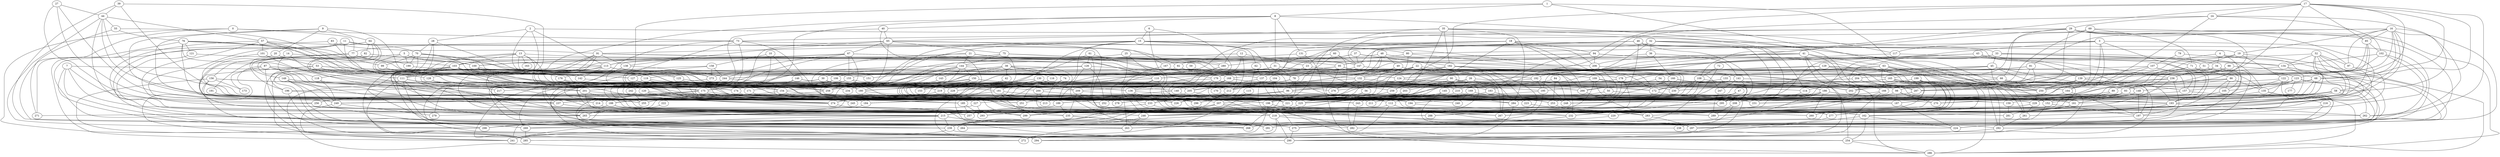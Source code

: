 
graph graphname {
    0 -- 73
0 -- 263
0 -- 285
0 -- 77
1 -- 8
1 -- 250
1 -- 227
1 -- 159
2 -- 113
2 -- 250
2 -- 28
2 -- 125
2 -- 294
3 -- 193
3 -- 195
3 -- 164
3 -- 297
3 -- 80
3 -- 117
3 -- 278
4 -- 224
4 -- 250
4 -- 34
4 -- 270
5 -- 113
5 -- 218
5 -- 110
5 -- 142
5 -- 190
6 -- 296
6 -- 226
6 -- 15
7 -- 256
7 -- 298
7 -- 275
7 -- 269
7 -- 127
8 -- 131
8 -- 261
8 -- 40
8 -- 111
8 -- 251
8 -- 31
9 -- 64
9 -- 185
9 -- 20
9 -- 125
9 -- 255
10 -- 146
10 -- 260
10 -- 158
11 -- 263
11 -- 249
11 -- 175
11 -- 70
11 -- 167
12 -- 212
12 -- 180
12 -- 205
12 -- 23
13 -- 163
13 -- 103
13 -- 265
13 -- 171
13 -- 147
13 -- 245
13 -- 151
13 -- 253
14 -- 147
14 -- 245
14 -- 118
14 -- 111
15 -- 258
15 -- 251
15 -- 104
15 -- 206
15 -- 80
15 -- 242
15 -- 19
15 -- 245
15 -- 91
15 -- 62
16 -- 97
16 -- 147
16 -- 262
16 -- 275
16 -- 299
16 -- 81
16 -- 114
16 -- 19
16 -- 85
16 -- 68
16 -- 58
17 -- 96
17 -- 68
17 -- 262
17 -- 201
17 -- 108
17 -- 85
17 -- 24
17 -- 123
17 -- 157
17 -- 94
18 -- 98
18 -- 136
18 -- 266
18 -- 203
18 -- 50
18 -- 23
18 -- 280
18 -- 94
19 -- 164
19 -- 51
19 -- 122
19 -- 286
20 -- 196
20 -- 53
21 -- 68
21 -- 229
21 -- 166
21 -- 110
21 -- 144
21 -- 30
22 -- 160
22 -- 132
22 -- 298
22 -- 267
22 -- 110
22 -- 282
23 -- 168
23 -- 178
23 -- 181
23 -- 56
24 -- 102
24 -- 221
24 -- 183
24 -- 58
24 -- 29
25 -- 281
25 -- 278
25 -- 230
25 -- 103
26 -- 267
26 -- 233
26 -- 203
26 -- 114
26 -- 210
26 -- 183
26 -- 255
27 -- 256
27 -- 249
27 -- 274
27 -- 44
28 -- 268
28 -- 244
28 -- 237
28 -- 70
29 -- 66
29 -- 292
29 -- 136
29 -- 73
29 -- 273
29 -- 218
29 -- 93
29 -- 286
29 -- 287
30 -- 136
30 -- 196
30 -- 180
30 -- 255
31 -- 266
31 -- 141
31 -- 78
31 -- 111
31 -- 151
31 -- 155
32 -- 192
32 -- 33
32 -- 36
32 -- 295
32 -- 147
32 -- 253
33 -- 34
33 -- 134
33 -- 135
33 -- 202
33 -- 45
33 -- 253
34 -- 292
34 -- 236
34 -- 209
34 -- 275
35 -- 65
35 -- 198
35 -- 203
35 -- 114
35 -- 117
35 -- 182
35 -- 284
36 -- 160
36 -- 100
36 -- 141
37 -- 154
37 -- 147
37 -- 181
37 -- 182
37 -- 223
38 -- 74
38 -- 42
38 -- 221
38 -- 274
38 -- 116
38 -- 143
38 -- 189
39 -- 211
39 -- 44
39 -- 254
39 -- 239
40 -- 153
40 -- 275
40 -- 65
41 -- 288
41 -- 98
41 -- 166
41 -- 137
41 -- 110
41 -- 206
41 -- 63
42 -- 153
43 -- 258
43 -- 51
43 -- 148
43 -- 186
43 -- 71
44 -- 265
44 -- 298
44 -- 213
44 -- 55
44 -- 57
44 -- 221
45 -- 197
45 -- 193
45 -- 200
45 -- 204
45 -- 112
45 -- 250
46 -- 97
46 -- 131
46 -- 180
46 -- 215
46 -- 280
46 -- 284
47 -- 232
47 -- 243
47 -- 198
48 -- 92
48 -- 105
48 -- 212
48 -- 49
48 -- 255
49 -- 212
49 -- 132
49 -- 109
50 -- 256
50 -- 290
51 -- 291
51 -- 89
51 -- 123
51 -- 93
52 -- 224
52 -- 193
52 -- 229
52 -- 134
52 -- 97
52 -- 257
52 -- 289
52 -- 175
53 -- 128
53 -- 196
53 -- 299
53 -- 175
53 -- 155
53 -- 125
54 -- 208
54 -- 266
54 -- 230
55 -- 136
55 -- 76
55 -- 271
56 -- 225
56 -- 213
57 -- 257
57 -- 101
57 -- 267
57 -- 209
57 -- 181
57 -- 92
58 -- 262
58 -- 152
58 -- 253
58 -- 159
59 -- 78
60 -- 106
60 -- 147
60 -- 276
60 -- 78
61 -- 96
61 -- 260
61 -- 188
61 -- 126
62 -- 137
62 -- 115
63 -- 288
63 -- 66
63 -- 228
63 -- 261
63 -- 152
63 -- 292
63 -- 133
64 -- 296
64 -- 201
64 -- 140
64 -- 239
64 -- 82
65 -- 224
65 -- 67
65 -- 230
65 -- 265
65 -- 138
65 -- 75
65 -- 112
66 -- 229
66 -- 140
66 -- 174
66 -- 272
66 -- 148
67 -- 192
67 -- 291
67 -- 100
67 -- 128
67 -- 244
67 -- 280
67 -- 155
67 -- 285
68 -- 105
68 -- 205
68 -- 248
68 -- 189
69 -- 165
69 -- 210
69 -- 85
69 -- 250
69 -- 71
70 -- 99
70 -- 294
70 -- 205
70 -- 273
70 -- 181
70 -- 190
71 -- 267
71 -- 284
71 -- 86
72 -- 291
72 -- 108
73 -- 292
73 -- 236
73 -- 77
73 -- 246
73 -- 152
73 -- 251
74 -- 181
74 -- 213
75 -- 206
75 -- 144
75 -- 113
75 -- 280
75 -- 219
76 -- 258
76 -- 99
76 -- 183
76 -- 271
76 -- 214
76 -- 121
76 -- 124
77 -- 100
77 -- 156
77 -- 190
77 -- 191
78 -- 96
78 -- 193
78 -- 198
78 -- 205
78 -- 212
79 -- 161
79 -- 107
80 -- 113
80 -- 172
80 -- 189
81 -- 172
81 -- 228
81 -- 230
81 -- 127
82 -- 188
82 -- 100
82 -- 149
83 -- 176
83 -- 241
83 -- 91
84 -- 248
84 -- 96
84 -- 253
85 -- 102
85 -- 266
85 -- 172
85 -- 215
86 -- 98
86 -- 197
86 -- 135
86 -- 105
86 -- 249
86 -- 93
87 -- 290
87 -- 173
87 -- 241
87 -- 184
87 -- 287
87 -- 284
87 -- 127
88 -- 162
88 -- 236
88 -- 213
89 -- 152
89 -- 184
89 -- 270
90 -- 202
90 -- 171
90 -- 268
90 -- 274
90 -- 210
90 -- 251
91 -- 257
91 -- 138
91 -- 299
91 -- 172
91 -- 274
91 -- 212
91 -- 251
91 -- 95
92 -- 137
92 -- 268
92 -- 93
92 -- 286
92 -- 287
93 -- 161
93 -- 194
93 -- 278
93 -- 187
93 -- 286
94 -- 167
94 -- 206
94 -- 277
94 -- 183
94 -- 220
94 -- 95
95 -- 194
95 -- 165
95 -- 135
95 -- 245
95 -- 119
96 -- 226
96 -- 233
96 -- 248
96 -- 185
96 -- 251
97 -- 260
98 -- 226
98 -- 295
98 -- 270
98 -- 152
98 -- 187
99 -- 203
99 -- 119
100 -- 231
100 -- 106
100 -- 174
100 -- 212
101 -- 103
101 -- 270
101 -- 217
102 -- 197
102 -- 134
102 -- 268
102 -- 276
103 -- 288
103 -- 297
103 -- 171
103 -- 174
103 -- 111
103 -- 180
103 -- 118
104 -- 240
104 -- 201
104 -- 232
105 -- 193
106 -- 259
106 -- 269
106 -- 175
106 -- 255
107 -- 225
107 -- 231
107 -- 250
107 -- 124
107 -- 157
107 -- 287
108 -- 230
108 -- 295
108 -- 251
108 -- 252
108 -- 255
109 -- 288
109 -- 230
109 -- 208
109 -- 186
109 -- 188
110 -- 225
110 -- 136
110 -- 246
110 -- 219
111 -- 265
111 -- 272
111 -- 200
111 -- 120
111 -- 264
112 -- 267
112 -- 246
112 -- 285
113 -- 288
113 -- 226
113 -- 132
113 -- 168
113 -- 142
113 -- 241
113 -- 215
113 -- 187
114 -- 208
115 -- 241
115 -- 207
116 -- 290
116 -- 294
116 -- 181
117 -- 259
117 -- 139
118 -- 249
118 -- 278
119 -- 237
119 -- 278
119 -- 154
119 -- 287
120 -- 225
120 -- 274
120 -- 159
120 -- 245
121 -- 299
121 -- 134
122 -- 193
122 -- 282
122 -- 187
122 -- 174
123 -- 224
123 -- 177
123 -- 135
123 -- 205
123 -- 148
123 -- 249
123 -- 254
124 -- 172
124 -- 189
125 -- 228
125 -- 172
125 -- 219
126 -- 258
126 -- 291
126 -- 157
126 -- 252
126 -- 127
127 -- 296
127 -- 266
127 -- 242
128 -- 201
128 -- 188
129 -- 294
129 -- 234
129 -- 235
129 -- 178
129 -- 211
129 -- 250
130 -- 219
130 -- 200
130 -- 209
130 -- 153
130 -- 283
130 -- 188
131 -- 144
131 -- 286
132 -- 210
132 -- 180
132 -- 276
133 -- 296
133 -- 172
133 -- 254
134 -- 139
134 -- 268
134 -- 237
135 -- 297
135 -- 299
135 -- 216
136 -- 162
136 -- 233
136 -- 243
136 -- 282
137 -- 170
137 -- 254
137 -- 221
138 -- 185
138 -- 298
138 -- 273
139 -- 166
139 -- 202
139 -- 250
139 -- 157
140 -- 211
140 -- 252
141 -- 161
141 -- 290
141 -- 175
141 -- 211
141 -- 247
141 -- 286
142 -- 180
143 -- 234
144 -- 162
144 -- 150
144 -- 198
144 -- 231
144 -- 170
144 -- 258
144 -- 246
145 -- 297
145 -- 243
145 -- 278
146 -- 251
146 -- 212
146 -- 250
146 -- 278
147 -- 284
147 -- 179
148 -- 197
148 -- 265
148 -- 152
148 -- 229
149 -- 291
149 -- 266
149 -- 268
149 -- 249
149 -- 154
150 -- 258
150 -- 228
150 -- 295
150 -- 276
150 -- 217
150 -- 187
152 -- 197
152 -- 263
154 -- 161
154 -- 295
154 -- 188
155 -- 233
155 -- 202
155 -- 272
155 -- 255
156 -- 205
156 -- 174
156 -- 173
156 -- 269
156 -- 184
156 -- 285
157 -- 224
157 -- 207
158 -- 176
158 -- 273
158 -- 218
158 -- 244
159 -- 281
160 -- 195
160 -- 164
160 -- 202
160 -- 227
160 -- 218
161 -- 162
161 -- 260
161 -- 283
162 -- 224
162 -- 285
162 -- 254
164 -- 197
164 -- 296
164 -- 185
165 -- 231
165 -- 269
165 -- 184
165 -- 250
165 -- 220
166 -- 290
166 -- 267
166 -- 221
167 -- 179
167 -- 263
168 -- 195
168 -- 233
168 -- 210
168 -- 184
169 -- 240
169 -- 243
169 -- 229
170 -- 194
171 -- 253
172 -- 187
172 -- 293
174 -- 198
175 -- 290
175 -- 207
175 -- 214
175 -- 189
175 -- 213
176 -- 258
176 -- 234
176 -- 183
178 -- 232
178 -- 210
178 -- 265
179 -- 224
179 -- 205
179 -- 210
179 -- 245
180 -- 299
180 -- 248
180 -- 184
181 -- 235
181 -- 274
181 -- 251
181 -- 253
182 -- 257
182 -- 259
182 -- 232
182 -- 244
182 -- 247
183 -- 279
183 -- 223
184 -- 298
185 -- 257
185 -- 293
186 -- 193
186 -- 291
186 -- 260
186 -- 246
186 -- 231
186 -- 214
186 -- 248
187 -- 224
188 -- 294
188 -- 215
188 -- 220
189 -- 265
189 -- 235
190 -- 244
191 -- 296
191 -- 252
191 -- 237
192 -- 248
192 -- 221
192 -- 195
193 -- 289
193 -- 262
193 -- 281
193 -- 283
194 -- 289
195 -- 198
195 -- 263
196 -- 255
196 -- 239
197 -- 238
198 -- 272
198 -- 297
199 -- 202
199 -- 267
199 -- 292
199 -- 277
199 -- 286
200 -- 289
200 -- 226
200 -- 213
201 -- 277
201 -- 215
201 -- 284
203 -- 293
203 -- 239
204 -- 212
204 -- 287
205 -- 275
205 -- 237
206 -- 232
206 -- 213
207 -- 289
207 -- 257
207 -- 239
207 -- 215
207 -- 218
208 -- 289
208 -- 238
209 -- 262
209 -- 235
209 -- 243
210 -- 225
210 -- 240
210 -- 284
212 -- 239
214 -- 232
215 -- 241
215 -- 269
215 -- 282
215 -- 239
216 -- 282
216 -- 261
218 -- 290
218 -- 238
218 -- 272
219 -- 256
219 -- 235
220 -- 298
221 -- 239
222 -- 265
223 -- 283
225 -- 246
227 -- 293
227 -- 241
228 -- 274
228 -- 249
229 -- 261
229 -- 271
232 -- 268
232 -- 275
233 -- 267
233 -- 299
234 -- 265
235 -- 291
235 -- 268
236 -- 289
236 -- 291
236 -- 250
236 -- 287
237 -- 293
239 -- 241
239 -- 254
242 -- 274
242 -- 255
243 -- 282
244 -- 295
244 -- 279
246 -- 264
246 -- 263
247 -- 289
249 -- 272
249 -- 279
253 -- 277
254 -- 286
258 -- 265
259 -- 296
261 -- 292
263 -- 272
266 -- 283
269 -- 285
273 -- 283
274 -- 288
275 -- 290
277 -- 297
280 -- 289
283 -- 297
284 -- 294
287 -- 295
292 -- 294
295 -- 299

}
